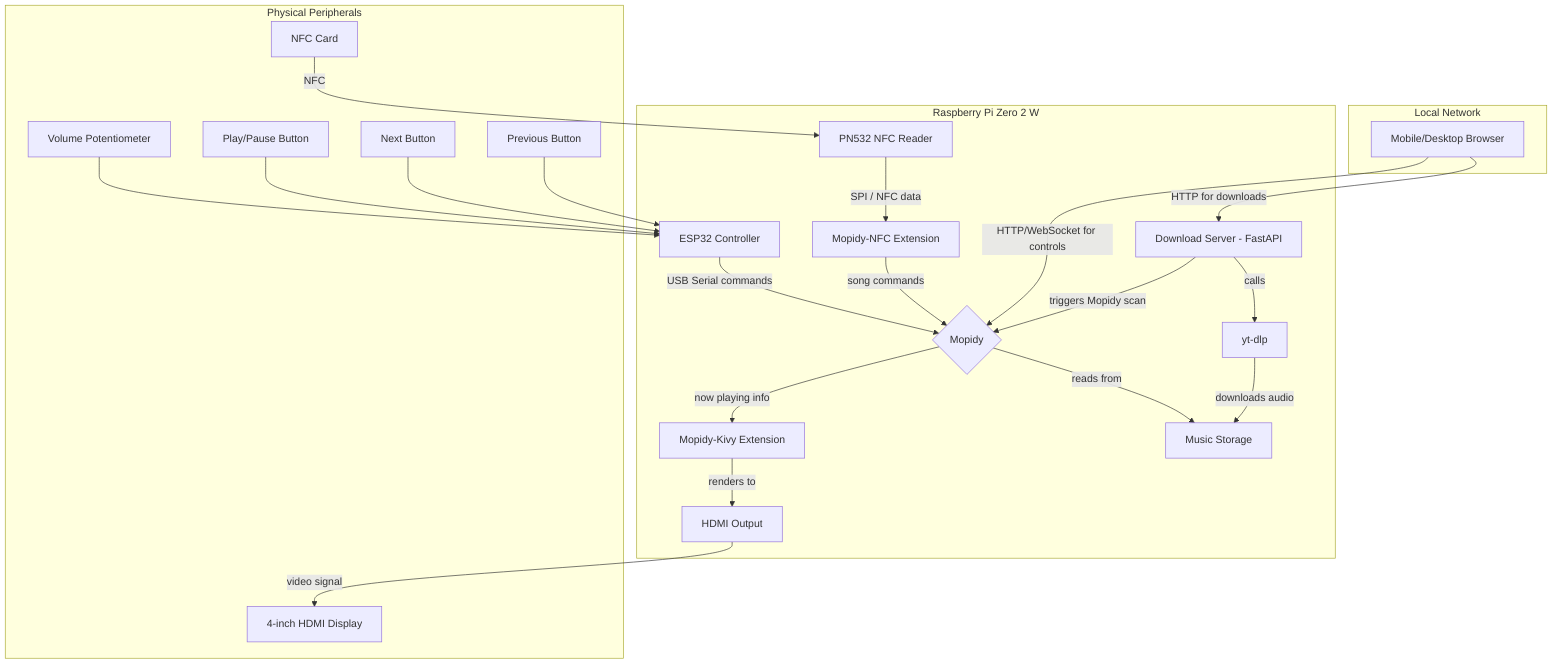 ---
Title: System Architecture Diagram
---

graph TD
    subgraph "Local Network"
        A[Mobile/Desktop Browser]
    end

    subgraph "Raspberry Pi Zero 2 W"
        C{Mopidy}
        DS[Download Server - FastAPI]
        E[yt-dlp]
        F[Music Storage]
        Kivy[Mopidy-Kivy Extension]
        HDMI[HDMI Output]
        NFC_Ext[Mopidy-NFC Extension]
        
        A -- "HTTP/WebSocket for controls" --> C;
        A -- "HTTP for downloads" --> DS;
        
        DS -- "triggers Mopidy scan" --> C;
        DS -- "calls" --> E;
        E -- "downloads audio" --> F;
        
        C -- "now playing info" --> Kivy;
        Kivy -- "renders to" --> HDMI;
        
        C -- "reads from" --> F;
        
        G -- "SPI / NFC data" --> NFC_Ext;
        NFC_Ext -- "song commands" --> C;
        
        J -- "USB Serial commands" --> C;
    end

    subgraph "Physical Peripherals"
        Display[4-inch HDMI Display]
        L[NFC Card]
        M[Volume Potentiometer]
        N[Play/Pause Button]
        O[Next Button]
        P[Previous Button]
        G[PN532 NFC Reader]
        J[ESP32 Controller]

        HDMI -- "video signal" --> Display;
        L -- "NFC" --> G;
        M --> J;
        N --> J;
        O --> J;
        P --> J;
    end